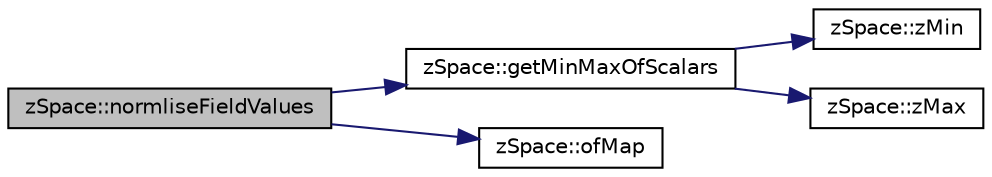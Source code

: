 digraph "zSpace::normliseFieldValues"
{
 // LATEX_PDF_SIZE
  edge [fontname="Helvetica",fontsize="10",labelfontname="Helvetica",labelfontsize="10"];
  node [fontname="Helvetica",fontsize="10",shape=record];
  rankdir="LR";
  Node21 [label="zSpace::normliseFieldValues",height=0.2,width=0.4,color="black", fillcolor="grey75", style="filled", fontcolor="black",tooltip="This method normalises the field values."];
  Node21 -> Node22 [color="midnightblue",fontsize="10",style="solid",fontname="Helvetica"];
  Node22 [label="zSpace::getMinMaxOfScalars",height=0.2,width=0.4,color="black", fillcolor="white", style="filled",URL="$group__z_field_utilities.html#ga5d75c34363b99eb5b570e2f7a5b1cfee",tooltip="This method computes the min and max scalar values at the given Scalars buffer."];
  Node22 -> Node23 [color="midnightblue",fontsize="10",style="solid",fontname="Helvetica"];
  Node23 [label="zSpace::zMin",height=0.2,width=0.4,color="black", fillcolor="white", style="filled",URL="$group__z_core_utilities.html#ga2eb6fc5b163e7ebfbc3af744f9dfe8bd",tooltip="This method returns the minimum of the two input values."];
  Node22 -> Node24 [color="midnightblue",fontsize="10",style="solid",fontname="Helvetica"];
  Node24 [label="zSpace::zMax",height=0.2,width=0.4,color="black", fillcolor="white", style="filled",URL="$group__z_core_utilities.html#gacb877a2c4d1cc7223201689ba437d5dd",tooltip="This method returns the maximum of the two input values."];
  Node21 -> Node25 [color="midnightblue",fontsize="10",style="solid",fontname="Helvetica"];
  Node25 [label="zSpace::ofMap",height=0.2,width=0.4,color="black", fillcolor="white", style="filled",URL="$group__z_core_utilities.html#ga772c31654e2dcf5f5ac0a884f3f9612a",tooltip="This method maps the input value from the input domain to output domain."];
}
